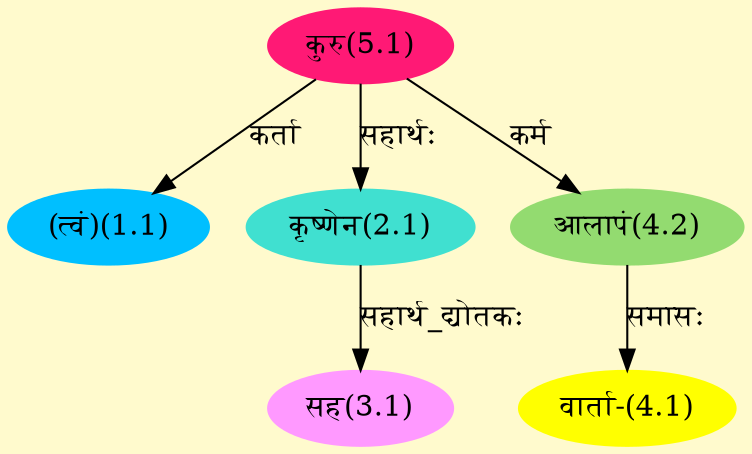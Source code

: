 digraph G{
rankdir=BT;
 compound=true;
 bgcolor="lemonchiffon1";
Node1_1 [style=filled, color="#00BFFF" label = "(त्वं)(1.1)"]
Node5_1 [style=filled, color="#FF1975" label = "कुरु(5.1)"]
Node2_1 [style=filled, color="#40E0D0" label = "कृष्णेन(2.1)"]
Node3_1 [style=filled, color="#FF99FF" label = "सह(3.1)"]
Node4_1 [style=filled, color="#FFFF00" label = "वार्ता-(4.1)"]
Node4_2 [style=filled, color="#93DB70" label = "आलापं(4.2)"]
/* Start of Relations section */

Node1_1 -> Node5_1 [  label="कर्ता"  dir="back" ]
Node2_1 -> Node5_1 [  label="सहार्थः"  dir="back" ]
Node3_1 -> Node2_1 [  label="सहार्थ_द्योतकः"  dir="back" ]
Node4_1 -> Node4_2 [  label="समासः"  dir="back" ]
Node4_2 -> Node5_1 [  label="कर्म"  dir="back" ]
}
